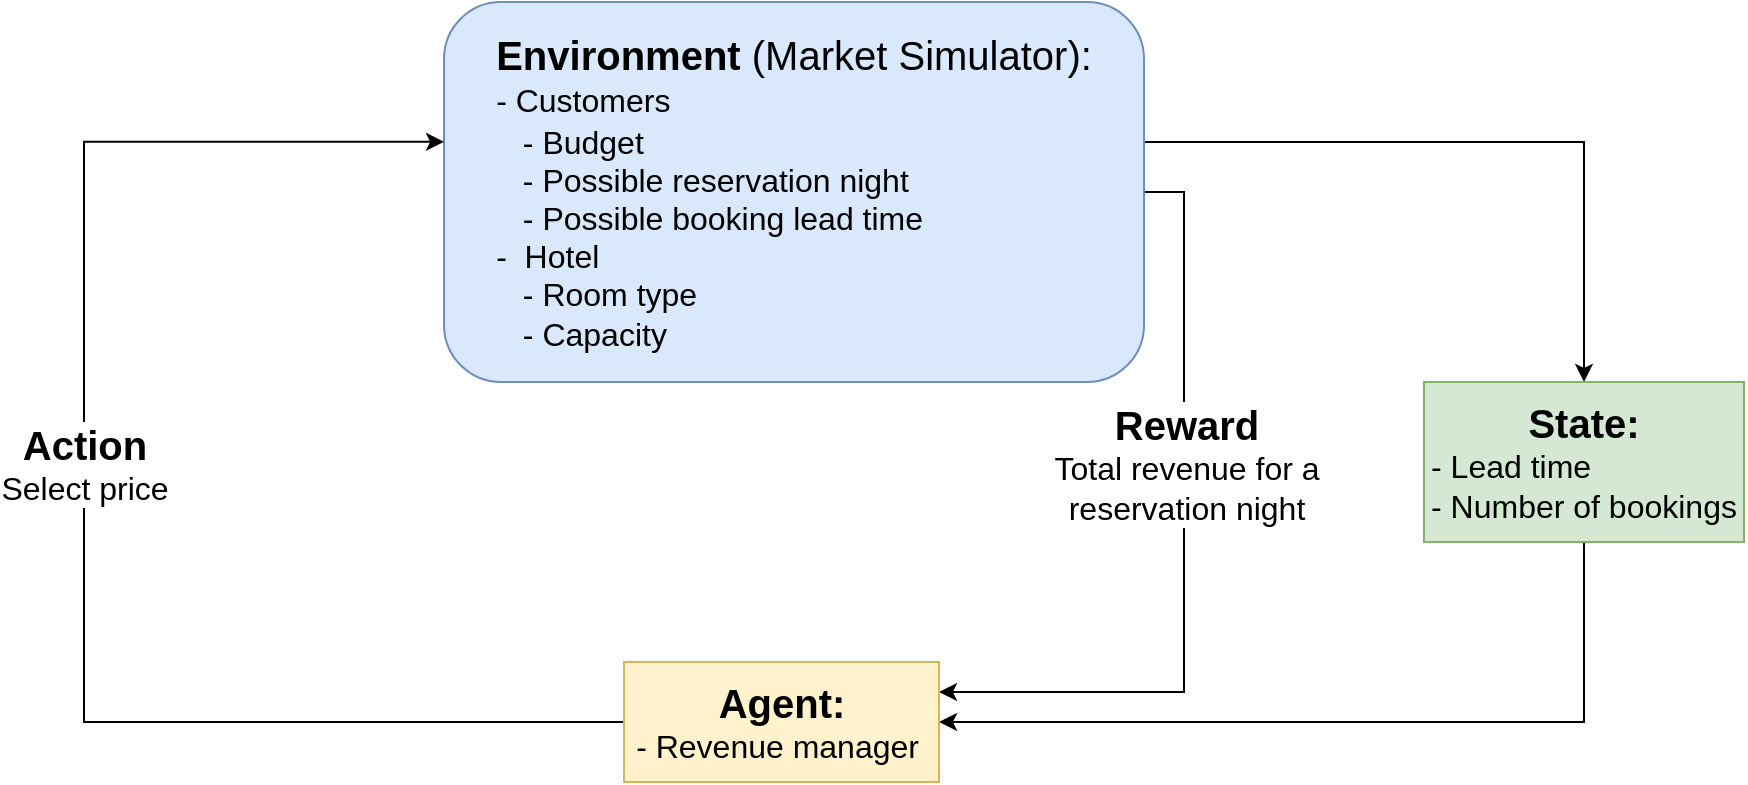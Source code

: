<mxfile version="13.6.2" type="github">
  <diagram id="zqGfeLAdPGhGUnVW5a8D" name="Page-1">
    <mxGraphModel dx="946" dy="646" grid="1" gridSize="10" guides="1" tooltips="1" connect="1" arrows="1" fold="1" page="1" pageScale="1" pageWidth="1200" pageHeight="500" math="0" shadow="0">
      <root>
        <mxCell id="0" />
        <mxCell id="1" parent="0" />
        <mxCell id="7FoZ2eS_0yLleAN7heSI-10" style="edgeStyle=orthogonalEdgeStyle;rounded=0;orthogonalLoop=1;jettySize=auto;html=1;exitX=1;exitY=0.5;exitDx=0;exitDy=0;entryX=1;entryY=0.25;entryDx=0;entryDy=0;" edge="1" parent="1" source="7FoZ2eS_0yLleAN7heSI-1" target="7FoZ2eS_0yLleAN7heSI-5">
          <mxGeometry relative="1" as="geometry" />
        </mxCell>
        <mxCell id="7FoZ2eS_0yLleAN7heSI-13" value="&lt;div&gt;&lt;b&gt;&lt;font style=&quot;font-size: 20px&quot;&gt;Reward&lt;/font&gt;&lt;/b&gt;&lt;/div&gt;&lt;font style=&quot;font-size: 16px&quot;&gt;Total revenue for a&lt;br&gt;reservation night&lt;/font&gt;" style="edgeLabel;html=1;align=center;verticalAlign=middle;resizable=0;points=[];" vertex="1" connectable="0" parent="7FoZ2eS_0yLleAN7heSI-10">
          <mxGeometry x="-0.371" y="1" relative="1" as="geometry">
            <mxPoint y="32" as="offset" />
          </mxGeometry>
        </mxCell>
        <mxCell id="7FoZ2eS_0yLleAN7heSI-14" style="edgeStyle=orthogonalEdgeStyle;rounded=0;orthogonalLoop=1;jettySize=auto;html=1;entryX=0.5;entryY=0;entryDx=0;entryDy=0;" edge="1" parent="1" source="7FoZ2eS_0yLleAN7heSI-1" target="7FoZ2eS_0yLleAN7heSI-3">
          <mxGeometry relative="1" as="geometry">
            <Array as="points">
              <mxPoint x="960" y="110" />
            </Array>
          </mxGeometry>
        </mxCell>
        <mxCell id="7FoZ2eS_0yLleAN7heSI-1" value="&lt;font style=&quot;font-size: 20px&quot;&gt;&lt;font style=&quot;font-size: 20px&quot;&gt;&lt;b&gt;Environment&lt;/b&gt;&amp;nbsp;(Market Simulator):&lt;/font&gt;&lt;br&gt;&lt;/font&gt;&lt;div style=&quot;text-align: left ; font-size: 18px&quot;&gt;&lt;span style=&quot;font-size: 16px&quot;&gt;- Customers&lt;/span&gt;&lt;br&gt;&lt;/div&gt;&lt;div style=&quot;text-align: left ; font-size: 16px&quot;&gt;&lt;span&gt;&lt;font style=&quot;font-size: 16px&quot;&gt;&amp;nbsp; &amp;nbsp;- Budget&lt;/font&gt;&lt;/span&gt;&lt;/div&gt;&lt;div style=&quot;text-align: left ; font-size: 16px&quot;&gt;&lt;span&gt;&lt;font style=&quot;font-size: 16px&quot;&gt;&amp;nbsp; &amp;nbsp;- Possible reservation night&lt;/font&gt;&lt;/span&gt;&lt;/div&gt;&lt;div style=&quot;text-align: left ; font-size: 16px&quot;&gt;&lt;span&gt;&lt;font style=&quot;font-size: 16px&quot;&gt;&amp;nbsp; &amp;nbsp;- Possible booking lead time&lt;/font&gt;&lt;/span&gt;&lt;/div&gt;&lt;div style=&quot;text-align: left ; font-size: 16px&quot;&gt;&lt;span&gt;-&amp;nbsp; Hotel&lt;/span&gt;&lt;br&gt;&lt;/div&gt;&lt;div style=&quot;text-align: left ; font-size: 16px&quot;&gt;&lt;span&gt;&lt;font style=&quot;font-size: 16px&quot;&gt;&amp;nbsp; &amp;nbsp;- Room type&lt;/font&gt;&lt;/span&gt;&lt;/div&gt;&lt;div style=&quot;text-align: left ; font-size: 16px&quot;&gt;&lt;font style=&quot;font-size: 16px&quot;&gt;&lt;font style=&quot;font-size: 16px&quot;&gt;&amp;nbsp; &amp;nbsp;- &lt;/font&gt;&lt;font style=&quot;font-size: 16px&quot;&gt;Capacity&lt;/font&gt;&lt;/font&gt;&lt;/div&gt;" style="rounded=1;whiteSpace=wrap;html=1;fillColor=#dae8fc;strokeColor=#6c8ebf;" vertex="1" parent="1">
          <mxGeometry x="390" y="40" width="350" height="190" as="geometry" />
        </mxCell>
        <mxCell id="7FoZ2eS_0yLleAN7heSI-9" style="edgeStyle=orthogonalEdgeStyle;rounded=0;orthogonalLoop=1;jettySize=auto;html=1;entryX=1;entryY=0.5;entryDx=0;entryDy=0;exitX=0.5;exitY=1;exitDx=0;exitDy=0;" edge="1" parent="1" source="7FoZ2eS_0yLleAN7heSI-3" target="7FoZ2eS_0yLleAN7heSI-5">
          <mxGeometry relative="1" as="geometry" />
        </mxCell>
        <mxCell id="7FoZ2eS_0yLleAN7heSI-3" value="&lt;font style=&quot;font-size: 16px&quot;&gt;&lt;b&gt;&lt;font style=&quot;font-size: 20px&quot;&gt;State:&lt;/font&gt;&lt;/b&gt;&lt;br&gt;&lt;div style=&quot;text-align: left&quot;&gt;&lt;span&gt;- Lead time&lt;/span&gt;&lt;/div&gt;&lt;div style=&quot;text-align: left&quot;&gt;&lt;span&gt;- Number of bookings&lt;/span&gt;&lt;/div&gt;&lt;/font&gt;" style="rounded=0;whiteSpace=wrap;html=1;fillColor=#d5e8d4;strokeColor=#82b366;" vertex="1" parent="1">
          <mxGeometry x="880" y="230" width="160" height="80" as="geometry" />
        </mxCell>
        <mxCell id="7FoZ2eS_0yLleAN7heSI-6" style="edgeStyle=orthogonalEdgeStyle;rounded=0;orthogonalLoop=1;jettySize=auto;html=1;entryX=0;entryY=0.368;entryDx=0;entryDy=0;entryPerimeter=0;" edge="1" parent="1" source="7FoZ2eS_0yLleAN7heSI-5" target="7FoZ2eS_0yLleAN7heSI-1">
          <mxGeometry relative="1" as="geometry">
            <mxPoint x="425" y="109" as="targetPoint" />
            <Array as="points">
              <mxPoint x="210" y="400" />
              <mxPoint x="210" y="110" />
            </Array>
          </mxGeometry>
        </mxCell>
        <mxCell id="7FoZ2eS_0yLleAN7heSI-7" value="&lt;div&gt;&lt;b&gt;&lt;font style=&quot;font-size: 20px&quot;&gt;Action&lt;/font&gt;&lt;/b&gt;&lt;/div&gt;&lt;font size=&quot;1&quot;&gt;&lt;div style=&quot;font-size: 16px&quot;&gt;Select price&lt;/div&gt;&lt;/font&gt;" style="edgeLabel;html=1;align=center;verticalAlign=middle;resizable=0;points=[];" vertex="1" connectable="0" parent="7FoZ2eS_0yLleAN7heSI-6">
          <mxGeometry x="0.137" y="-3" relative="1" as="geometry">
            <mxPoint x="-3" y="21" as="offset" />
          </mxGeometry>
        </mxCell>
        <mxCell id="7FoZ2eS_0yLleAN7heSI-5" value="&lt;font style=&quot;font-size: 16px&quot;&gt;&lt;b&gt;&lt;font style=&quot;font-size: 20px&quot;&gt;Agent:&lt;/font&gt;&lt;/b&gt;&lt;br&gt;&lt;div style=&quot;text-align: left&quot;&gt;&lt;font style=&quot;font-size: 16px&quot;&gt;- Revenue manager&lt;/font&gt;&lt;span&gt;&amp;nbsp;&lt;/span&gt;&lt;/div&gt;&lt;/font&gt;" style="rounded=0;whiteSpace=wrap;html=1;fillColor=#fff2cc;strokeColor=#d6b656;" vertex="1" parent="1">
          <mxGeometry x="480" y="370" width="157.5" height="60" as="geometry" />
        </mxCell>
      </root>
    </mxGraphModel>
  </diagram>
</mxfile>
